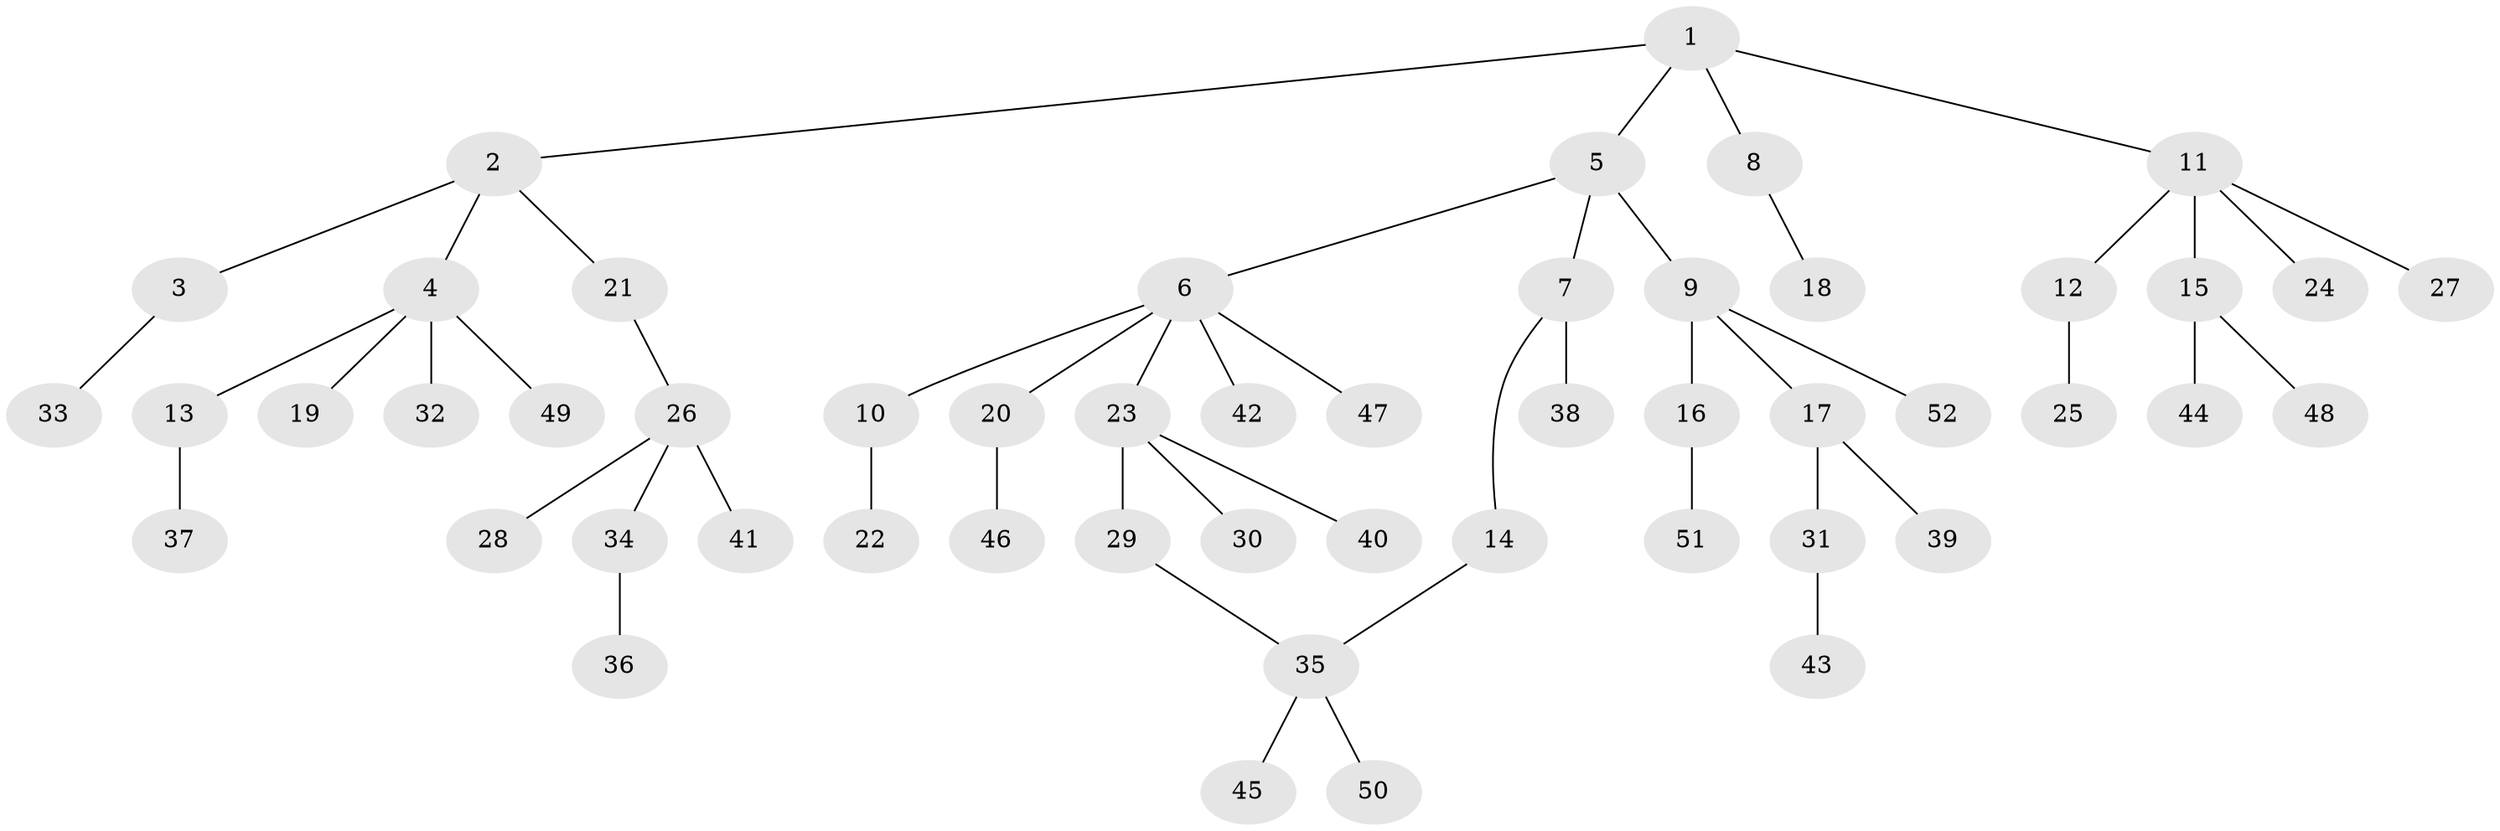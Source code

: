// coarse degree distribution, {4: 0.19047619047619047, 1: 0.42857142857142855, 2: 0.3333333333333333, 3: 0.047619047619047616}
// Generated by graph-tools (version 1.1) at 2025/48/03/04/25 22:48:51]
// undirected, 52 vertices, 52 edges
graph export_dot {
  node [color=gray90,style=filled];
  1;
  2;
  3;
  4;
  5;
  6;
  7;
  8;
  9;
  10;
  11;
  12;
  13;
  14;
  15;
  16;
  17;
  18;
  19;
  20;
  21;
  22;
  23;
  24;
  25;
  26;
  27;
  28;
  29;
  30;
  31;
  32;
  33;
  34;
  35;
  36;
  37;
  38;
  39;
  40;
  41;
  42;
  43;
  44;
  45;
  46;
  47;
  48;
  49;
  50;
  51;
  52;
  1 -- 2;
  1 -- 5;
  1 -- 8;
  1 -- 11;
  2 -- 3;
  2 -- 4;
  2 -- 21;
  3 -- 33;
  4 -- 13;
  4 -- 19;
  4 -- 32;
  4 -- 49;
  5 -- 6;
  5 -- 7;
  5 -- 9;
  6 -- 10;
  6 -- 20;
  6 -- 23;
  6 -- 42;
  6 -- 47;
  7 -- 14;
  7 -- 38;
  8 -- 18;
  9 -- 16;
  9 -- 17;
  9 -- 52;
  10 -- 22;
  11 -- 12;
  11 -- 15;
  11 -- 24;
  11 -- 27;
  12 -- 25;
  13 -- 37;
  14 -- 35;
  15 -- 44;
  15 -- 48;
  16 -- 51;
  17 -- 31;
  17 -- 39;
  20 -- 46;
  21 -- 26;
  23 -- 29;
  23 -- 30;
  23 -- 40;
  26 -- 28;
  26 -- 34;
  26 -- 41;
  29 -- 35;
  31 -- 43;
  34 -- 36;
  35 -- 45;
  35 -- 50;
}
